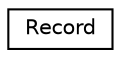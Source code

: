 digraph "Graphical Class Hierarchy"
{
 // LATEX_PDF_SIZE
  edge [fontname="Helvetica",fontsize="10",labelfontname="Helvetica",labelfontsize="10"];
  node [fontname="Helvetica",fontsize="10",shape=record];
  rankdir="LR";
  Node0 [label="Record",height=0.2,width=0.4,color="black", fillcolor="white", style="filled",URL="$class_record.html",tooltip=" "];
}
